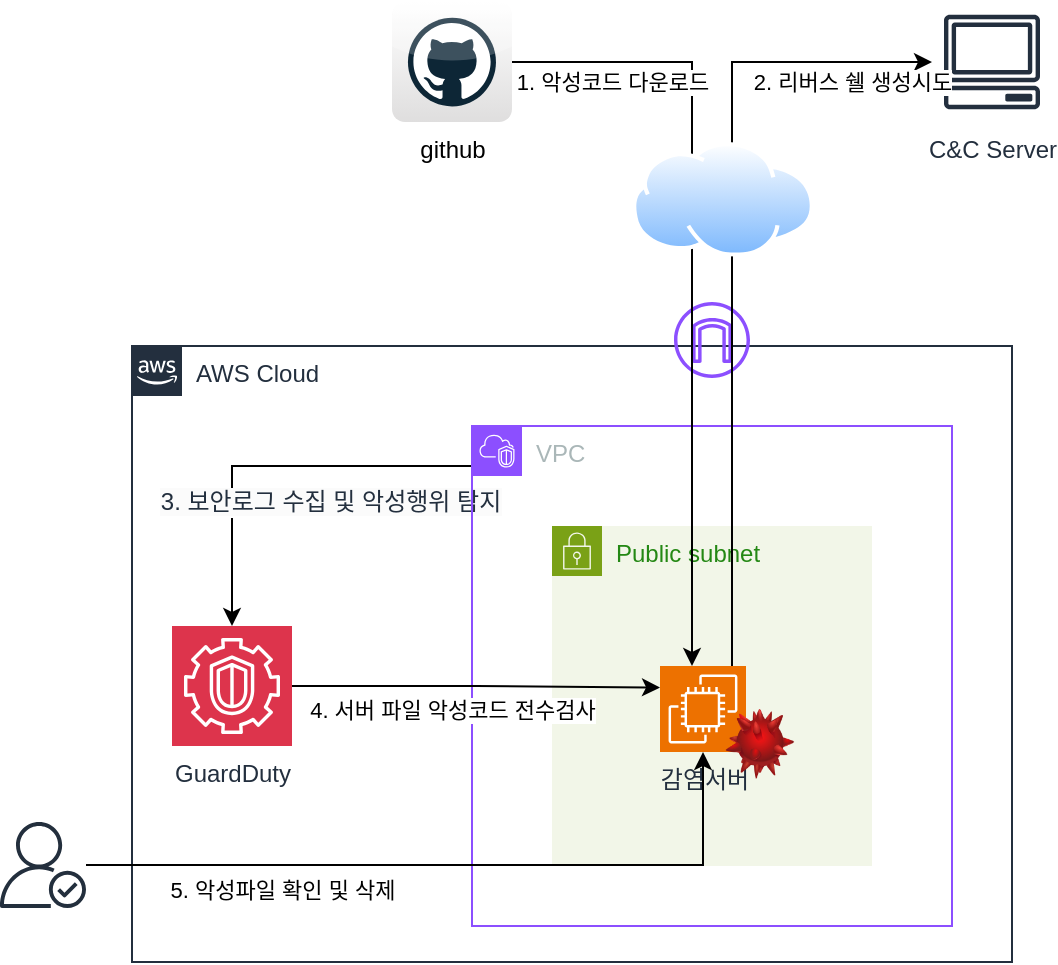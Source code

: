 <mxfile version="25.0.3">
  <diagram name="페이지-1" id="9wE5mM1fkd3UUWHazF7L">
    <mxGraphModel dx="1112" dy="556" grid="1" gridSize="10" guides="1" tooltips="1" connect="1" arrows="1" fold="1" page="1" pageScale="1" pageWidth="827" pageHeight="1169" math="0" shadow="0">
      <root>
        <mxCell id="0" />
        <mxCell id="1" parent="0" />
        <mxCell id="0XP3TcfL1CMbdTPyha4J-8" value="AWS Cloud" style="points=[[0,0],[0.25,0],[0.5,0],[0.75,0],[1,0],[1,0.25],[1,0.5],[1,0.75],[1,1],[0.75,1],[0.5,1],[0.25,1],[0,1],[0,0.75],[0,0.5],[0,0.25]];outlineConnect=0;gradientColor=none;html=1;whiteSpace=wrap;fontSize=12;fontStyle=0;container=1;pointerEvents=0;collapsible=0;recursiveResize=0;shape=mxgraph.aws4.group;grIcon=mxgraph.aws4.group_aws_cloud_alt;strokeColor=#232F3E;fillColor=none;verticalAlign=top;align=left;spacingLeft=30;fontColor=#232F3E;dashed=0;" vertex="1" parent="1">
          <mxGeometry x="150" y="412" width="440" height="308" as="geometry" />
        </mxCell>
        <mxCell id="0XP3TcfL1CMbdTPyha4J-10" style="edgeStyle=orthogonalEdgeStyle;rounded=0;orthogonalLoop=1;jettySize=auto;html=1;" edge="1" parent="0XP3TcfL1CMbdTPyha4J-8" source="0XP3TcfL1CMbdTPyha4J-1" target="0XP3TcfL1CMbdTPyha4J-9">
          <mxGeometry relative="1" as="geometry">
            <Array as="points">
              <mxPoint x="50" y="60" />
            </Array>
          </mxGeometry>
        </mxCell>
        <mxCell id="0XP3TcfL1CMbdTPyha4J-15" value="&lt;span style=&quot;color: rgb(35, 47, 62); font-size: 12px; background-color: rgb(251, 251, 251);&quot;&gt;3. 보안로그 수집 및 악성행위 탐지&lt;/span&gt;" style="edgeLabel;html=1;align=center;verticalAlign=middle;resizable=0;points=[];" vertex="1" connectable="0" parent="0XP3TcfL1CMbdTPyha4J-10">
          <mxGeometry x="-0.393" y="-4" relative="1" as="geometry">
            <mxPoint x="-11" y="22" as="offset" />
          </mxGeometry>
        </mxCell>
        <mxCell id="0XP3TcfL1CMbdTPyha4J-1" value="VPC" style="points=[[0,0],[0.25,0],[0.5,0],[0.75,0],[1,0],[1,0.25],[1,0.5],[1,0.75],[1,1],[0.75,1],[0.5,1],[0.25,1],[0,1],[0,0.75],[0,0.5],[0,0.25]];outlineConnect=0;gradientColor=none;html=1;whiteSpace=wrap;fontSize=12;fontStyle=0;container=1;pointerEvents=0;collapsible=0;recursiveResize=0;shape=mxgraph.aws4.group;grIcon=mxgraph.aws4.group_vpc2;strokeColor=#8C4FFF;fillColor=none;verticalAlign=top;align=left;spacingLeft=30;fontColor=#AAB7B8;dashed=0;" vertex="1" parent="0XP3TcfL1CMbdTPyha4J-8">
          <mxGeometry x="170" y="40" width="240" height="250" as="geometry" />
        </mxCell>
        <mxCell id="0XP3TcfL1CMbdTPyha4J-2" value="Public subnet" style="points=[[0,0],[0.25,0],[0.5,0],[0.75,0],[1,0],[1,0.25],[1,0.5],[1,0.75],[1,1],[0.75,1],[0.5,1],[0.25,1],[0,1],[0,0.75],[0,0.5],[0,0.25]];outlineConnect=0;gradientColor=none;html=1;whiteSpace=wrap;fontSize=12;fontStyle=0;container=1;pointerEvents=0;collapsible=0;recursiveResize=0;shape=mxgraph.aws4.group;grIcon=mxgraph.aws4.group_security_group;grStroke=0;strokeColor=#7AA116;fillColor=#F2F6E8;verticalAlign=top;align=left;spacingLeft=30;fontColor=#248814;dashed=0;" vertex="1" parent="0XP3TcfL1CMbdTPyha4J-1">
          <mxGeometry x="40" y="50" width="160" height="170" as="geometry" />
        </mxCell>
        <mxCell id="0XP3TcfL1CMbdTPyha4J-3" value="감염서버" style="sketch=0;points=[[0,0,0],[0.25,0,0],[0.5,0,0],[0.75,0,0],[1,0,0],[0,1,0],[0.25,1,0],[0.5,1,0],[0.75,1,0],[1,1,0],[0,0.25,0],[0,0.5,0],[0,0.75,0],[1,0.25,0],[1,0.5,0],[1,0.75,0]];outlineConnect=0;fontColor=#232F3E;fillColor=#ED7100;strokeColor=#ffffff;dashed=0;verticalLabelPosition=bottom;verticalAlign=top;align=center;html=1;fontSize=12;fontStyle=0;aspect=fixed;shape=mxgraph.aws4.resourceIcon;resIcon=mxgraph.aws4.ec2;" vertex="1" parent="0XP3TcfL1CMbdTPyha4J-2">
          <mxGeometry x="54" y="70" width="43" height="43" as="geometry" />
        </mxCell>
        <mxCell id="0XP3TcfL1CMbdTPyha4J-7" value="" style="image;html=1;image=img/lib/clip_art/computers/Virus_128x128.png" vertex="1" parent="0XP3TcfL1CMbdTPyha4J-2">
          <mxGeometry x="84" y="91.5" width="40" height="35" as="geometry" />
        </mxCell>
        <mxCell id="0XP3TcfL1CMbdTPyha4J-9" value="GuardDuty&lt;div&gt;&lt;br/&gt;&lt;/div&gt;" style="sketch=0;points=[[0,0,0],[0.25,0,0],[0.5,0,0],[0.75,0,0],[1,0,0],[0,1,0],[0.25,1,0],[0.5,1,0],[0.75,1,0],[1,1,0],[0,0.25,0],[0,0.5,0],[0,0.75,0],[1,0.25,0],[1,0.5,0],[1,0.75,0]];outlineConnect=0;fontColor=#232F3E;fillColor=#DD344C;strokeColor=#ffffff;dashed=0;verticalLabelPosition=bottom;verticalAlign=top;align=center;html=1;fontSize=12;fontStyle=0;aspect=fixed;shape=mxgraph.aws4.resourceIcon;resIcon=mxgraph.aws4.guardduty;" vertex="1" parent="0XP3TcfL1CMbdTPyha4J-8">
          <mxGeometry x="20" y="140" width="60" height="60" as="geometry" />
        </mxCell>
        <mxCell id="0XP3TcfL1CMbdTPyha4J-13" style="edgeStyle=orthogonalEdgeStyle;rounded=0;orthogonalLoop=1;jettySize=auto;html=1;entryX=0;entryY=0.25;entryDx=0;entryDy=0;entryPerimeter=0;" edge="1" parent="0XP3TcfL1CMbdTPyha4J-8" source="0XP3TcfL1CMbdTPyha4J-9" target="0XP3TcfL1CMbdTPyha4J-3">
          <mxGeometry relative="1" as="geometry" />
        </mxCell>
        <mxCell id="0XP3TcfL1CMbdTPyha4J-14" value="4. 서버 파일 악성코드 전수검사" style="edgeLabel;html=1;align=center;verticalAlign=middle;resizable=0;points=[];" vertex="1" connectable="0" parent="0XP3TcfL1CMbdTPyha4J-13">
          <mxGeometry x="-0.424" y="-5" relative="1" as="geometry">
            <mxPoint x="27" y="7" as="offset" />
          </mxGeometry>
        </mxCell>
        <mxCell id="0XP3TcfL1CMbdTPyha4J-25" value="" style="sketch=0;outlineConnect=0;fontColor=#232F3E;gradientColor=none;fillColor=#8C4FFF;strokeColor=none;dashed=0;verticalLabelPosition=bottom;verticalAlign=top;align=center;html=1;fontSize=12;fontStyle=0;aspect=fixed;pointerEvents=1;shape=mxgraph.aws4.internet_gateway;" vertex="1" parent="0XP3TcfL1CMbdTPyha4J-8">
          <mxGeometry x="271" y="-22" width="38" height="38" as="geometry" />
        </mxCell>
        <mxCell id="0XP3TcfL1CMbdTPyha4J-30" style="edgeStyle=orthogonalEdgeStyle;rounded=0;orthogonalLoop=1;jettySize=auto;html=1;" edge="1" parent="1" source="0XP3TcfL1CMbdTPyha4J-16" target="0XP3TcfL1CMbdTPyha4J-3">
          <mxGeometry relative="1" as="geometry">
            <Array as="points">
              <mxPoint x="430" y="270" />
            </Array>
          </mxGeometry>
        </mxCell>
        <mxCell id="0XP3TcfL1CMbdTPyha4J-34" value="1. 악성코드 다운로드" style="edgeLabel;html=1;align=center;verticalAlign=middle;resizable=0;points=[];" vertex="1" connectable="0" parent="0XP3TcfL1CMbdTPyha4J-30">
          <mxGeometry x="-0.783" relative="1" as="geometry">
            <mxPoint x="7" y="10" as="offset" />
          </mxGeometry>
        </mxCell>
        <mxCell id="0XP3TcfL1CMbdTPyha4J-16" value="github" style="dashed=0;outlineConnect=0;html=1;align=center;labelPosition=center;verticalLabelPosition=bottom;verticalAlign=top;shape=mxgraph.webicons.github;gradientColor=#DFDEDE" vertex="1" parent="1">
          <mxGeometry x="280" y="240" width="60" height="60" as="geometry" />
        </mxCell>
        <mxCell id="0XP3TcfL1CMbdTPyha4J-23" value="" style="group" vertex="1" connectable="0" parent="1">
          <mxGeometry x="550" y="240" width="60" height="60" as="geometry" />
        </mxCell>
        <mxCell id="0XP3TcfL1CMbdTPyha4J-20" value="C&amp;amp;C Server" style="sketch=0;outlineConnect=0;fontColor=#232F3E;gradientColor=none;strokeColor=#232F3E;fillColor=#ffffff;dashed=0;verticalLabelPosition=bottom;verticalAlign=top;align=center;html=1;fontSize=12;fontStyle=0;aspect=fixed;shape=mxgraph.aws4.resourceIcon;resIcon=mxgraph.aws4.client;" vertex="1" parent="0XP3TcfL1CMbdTPyha4J-23">
          <mxGeometry width="60" height="60" as="geometry" />
        </mxCell>
        <mxCell id="0XP3TcfL1CMbdTPyha4J-6" value="" style="shape=image;html=1;verticalAlign=top;verticalLabelPosition=bottom;labelBackgroundColor=#ffffff;imageAspect=0;aspect=fixed;image=https://cdn0.iconfinder.com/data/icons/kameleon-free-pack/110/Hacker-128.png" vertex="1" parent="0XP3TcfL1CMbdTPyha4J-23">
          <mxGeometry x="5" width="50" height="50" as="geometry" />
        </mxCell>
        <mxCell id="0XP3TcfL1CMbdTPyha4J-33" style="edgeStyle=orthogonalEdgeStyle;rounded=0;orthogonalLoop=1;jettySize=auto;html=1;" edge="1" parent="1" source="0XP3TcfL1CMbdTPyha4J-3" target="0XP3TcfL1CMbdTPyha4J-20">
          <mxGeometry relative="1" as="geometry">
            <mxPoint x="450" y="230" as="targetPoint" />
            <Array as="points">
              <mxPoint x="450" y="270" />
            </Array>
          </mxGeometry>
        </mxCell>
        <mxCell id="0XP3TcfL1CMbdTPyha4J-35" value="2. 리버스 쉘 생성시도" style="edgeLabel;html=1;align=center;verticalAlign=middle;resizable=0;points=[];" vertex="1" connectable="0" parent="0XP3TcfL1CMbdTPyha4J-33">
          <mxGeometry x="0.76" relative="1" as="geometry">
            <mxPoint x="8" y="10" as="offset" />
          </mxGeometry>
        </mxCell>
        <mxCell id="0XP3TcfL1CMbdTPyha4J-36" value="" style="sketch=0;outlineConnect=0;fontColor=#232F3E;gradientColor=none;fillColor=#232F3D;strokeColor=none;dashed=0;verticalLabelPosition=bottom;verticalAlign=top;align=center;html=1;fontSize=12;fontStyle=0;aspect=fixed;pointerEvents=1;shape=mxgraph.aws4.authenticated_user;" vertex="1" parent="1">
          <mxGeometry x="84" y="650" width="43" height="43" as="geometry" />
        </mxCell>
        <mxCell id="0XP3TcfL1CMbdTPyha4J-37" style="edgeStyle=orthogonalEdgeStyle;rounded=0;orthogonalLoop=1;jettySize=auto;html=1;" edge="1" parent="1" source="0XP3TcfL1CMbdTPyha4J-36" target="0XP3TcfL1CMbdTPyha4J-3">
          <mxGeometry relative="1" as="geometry" />
        </mxCell>
        <mxCell id="0XP3TcfL1CMbdTPyha4J-38" value="5. 악성파일 확인 및 삭제" style="edgeLabel;html=1;align=center;verticalAlign=middle;resizable=0;points=[];" vertex="1" connectable="0" parent="0XP3TcfL1CMbdTPyha4J-37">
          <mxGeometry x="-0.058" y="1" relative="1" as="geometry">
            <mxPoint x="-74" y="13" as="offset" />
          </mxGeometry>
        </mxCell>
        <mxCell id="0XP3TcfL1CMbdTPyha4J-28" value="" style="image;aspect=fixed;perimeter=ellipsePerimeter;html=1;align=center;shadow=0;dashed=0;spacingTop=3;image=img/lib/active_directory/internet_cloud.svg;" vertex="1" parent="1">
          <mxGeometry x="400" y="310" width="91" height="57.33" as="geometry" />
        </mxCell>
      </root>
    </mxGraphModel>
  </diagram>
</mxfile>
